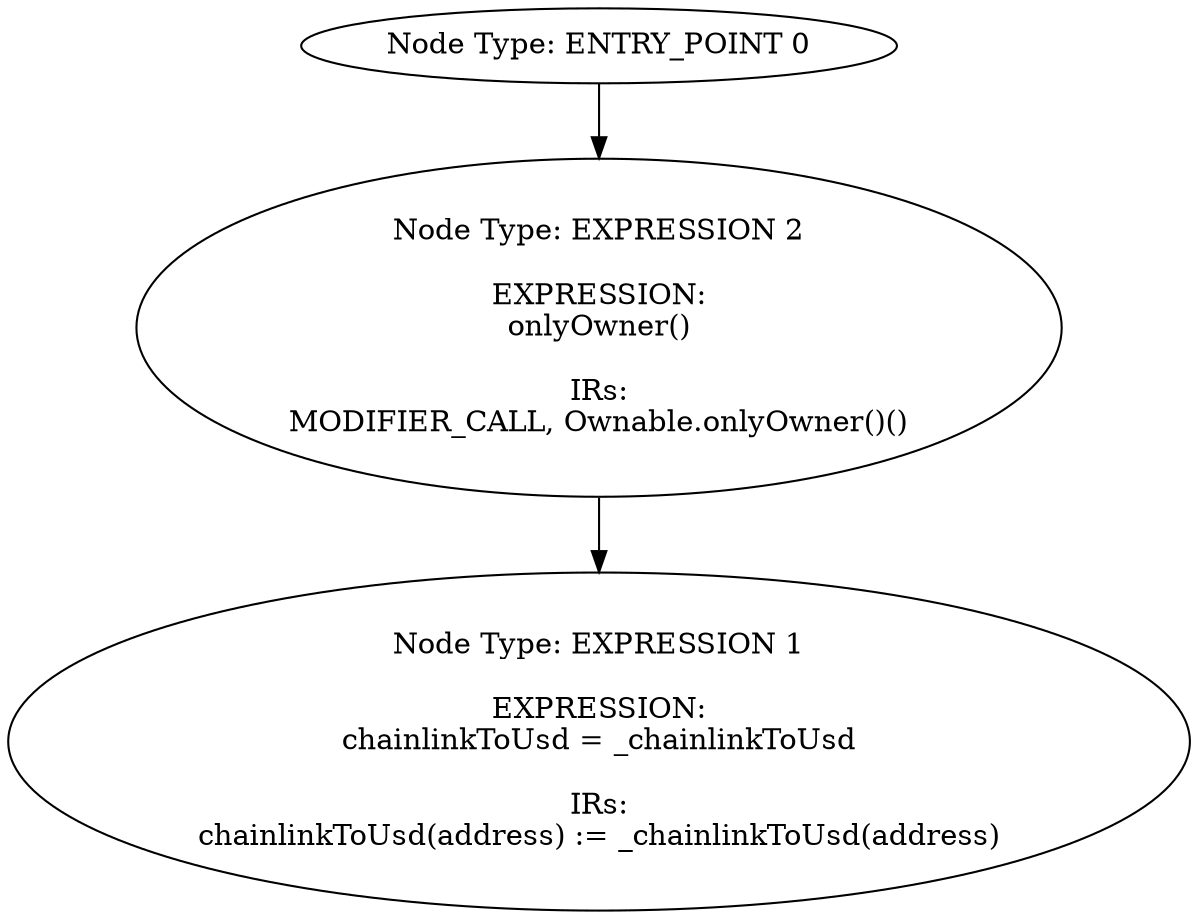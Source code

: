 digraph{
0[label="Node Type: ENTRY_POINT 0
"];
0->2;
1[label="Node Type: EXPRESSION 1

EXPRESSION:
chainlinkToUsd = _chainlinkToUsd

IRs:
chainlinkToUsd(address) := _chainlinkToUsd(address)"];
2[label="Node Type: EXPRESSION 2

EXPRESSION:
onlyOwner()

IRs:
MODIFIER_CALL, Ownable.onlyOwner()()"];
2->1;
}
